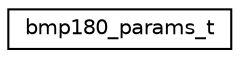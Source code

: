 digraph "Graphical Class Hierarchy"
{
 // LATEX_PDF_SIZE
  edge [fontname="Helvetica",fontsize="10",labelfontname="Helvetica",labelfontsize="10"];
  node [fontname="Helvetica",fontsize="10",shape=record];
  rankdir="LR";
  Node0 [label="bmp180_params_t",height=0.2,width=0.4,color="black", fillcolor="white", style="filled",URL="$structbmp180__params__t.html",tooltip="Device initialization parameters."];
}
